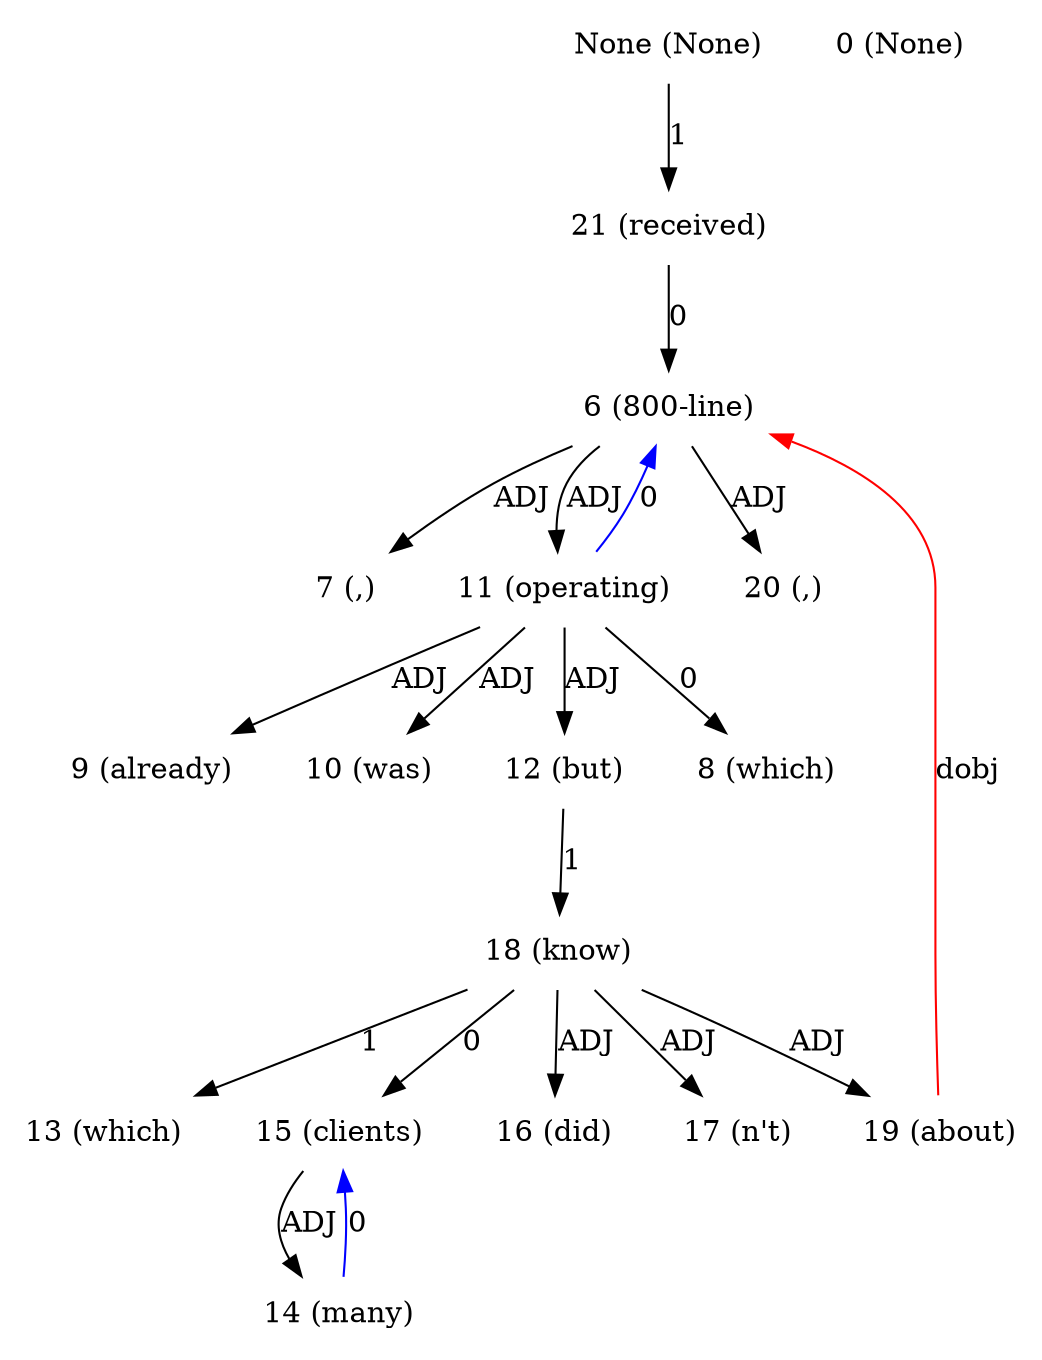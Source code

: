 digraph G{
edge [dir=forward]
node [shape=plaintext]

None [label="None (None)"]
None -> 21 [label="1"]
0 [label="0 (None)"]
6 [label="6 (800-line)"]
6 -> 7 [label="ADJ"]
6 -> 11 [label="ADJ"]
6 -> 20 [label="ADJ"]
19 -> 6 [label="dobj", color="red"]
7 [label="7 (,)"]
8 [label="8 (which)"]
9 [label="9 (already)"]
10 [label="10 (was)"]
11 [label="11 (operating)"]
11 -> 8 [label="0"]
11 -> 6 [label="0", color="blue"]
11 -> 9 [label="ADJ"]
11 -> 10 [label="ADJ"]
11 -> 12 [label="ADJ"]
12 [label="12 (but)"]
12 -> 18 [label="1"]
13 [label="13 (which)"]
14 [label="14 (many)"]
14 -> 15 [label="0", color="blue"]
15 [label="15 (clients)"]
15 -> 14 [label="ADJ"]
16 [label="16 (did)"]
17 [label="17 (n't)"]
18 [label="18 (know)"]
18 -> 13 [label="1"]
18 -> 15 [label="0"]
18 -> 16 [label="ADJ"]
18 -> 17 [label="ADJ"]
18 -> 19 [label="ADJ"]
19 [label="19 (about)"]
20 [label="20 (,)"]
21 [label="21 (received)"]
21 -> 6 [label="0"]
}
